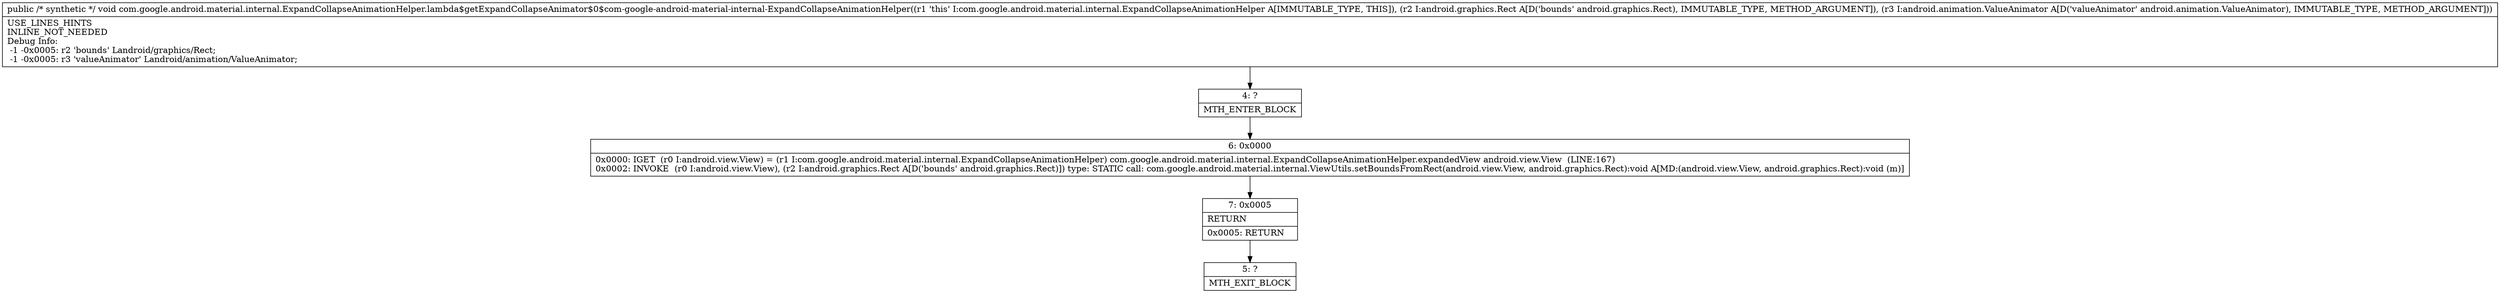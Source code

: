 digraph "CFG forcom.google.android.material.internal.ExpandCollapseAnimationHelper.lambda$getExpandCollapseAnimator$0$com\-google\-android\-material\-internal\-ExpandCollapseAnimationHelper(Landroid\/graphics\/Rect;Landroid\/animation\/ValueAnimator;)V" {
Node_4 [shape=record,label="{4\:\ ?|MTH_ENTER_BLOCK\l}"];
Node_6 [shape=record,label="{6\:\ 0x0000|0x0000: IGET  (r0 I:android.view.View) = (r1 I:com.google.android.material.internal.ExpandCollapseAnimationHelper) com.google.android.material.internal.ExpandCollapseAnimationHelper.expandedView android.view.View  (LINE:167)\l0x0002: INVOKE  (r0 I:android.view.View), (r2 I:android.graphics.Rect A[D('bounds' android.graphics.Rect)]) type: STATIC call: com.google.android.material.internal.ViewUtils.setBoundsFromRect(android.view.View, android.graphics.Rect):void A[MD:(android.view.View, android.graphics.Rect):void (m)]\l}"];
Node_7 [shape=record,label="{7\:\ 0x0005|RETURN\l|0x0005: RETURN   \l}"];
Node_5 [shape=record,label="{5\:\ ?|MTH_EXIT_BLOCK\l}"];
MethodNode[shape=record,label="{public \/* synthetic *\/ void com.google.android.material.internal.ExpandCollapseAnimationHelper.lambda$getExpandCollapseAnimator$0$com\-google\-android\-material\-internal\-ExpandCollapseAnimationHelper((r1 'this' I:com.google.android.material.internal.ExpandCollapseAnimationHelper A[IMMUTABLE_TYPE, THIS]), (r2 I:android.graphics.Rect A[D('bounds' android.graphics.Rect), IMMUTABLE_TYPE, METHOD_ARGUMENT]), (r3 I:android.animation.ValueAnimator A[D('valueAnimator' android.animation.ValueAnimator), IMMUTABLE_TYPE, METHOD_ARGUMENT]))  | USE_LINES_HINTS\lINLINE_NOT_NEEDED\lDebug Info:\l  \-1 \-0x0005: r2 'bounds' Landroid\/graphics\/Rect;\l  \-1 \-0x0005: r3 'valueAnimator' Landroid\/animation\/ValueAnimator;\l}"];
MethodNode -> Node_4;Node_4 -> Node_6;
Node_6 -> Node_7;
Node_7 -> Node_5;
}

